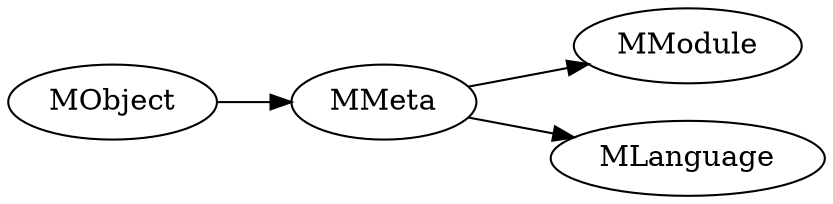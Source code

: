 digraph G {
rankdir = LR;
MObject -> MMeta -> MModule;
MMeta -> MLanguage;
}

digraph G {
rankdir = LR;
MObject -> MActive -> MFunction;
MActive -> MOperator;
MActive -> MContext;
}

digraph G {
rankdir = LR;
MObject -> MContainer -> MStack;
MContainer -> MVector;
MContainer -> MMap;
MContainer -> MQueue;
}


digraph {
    rankdir=LR;
domain [label="domain\nmodel"];
target [label="target\nlanguage"];
domain -> target [label="model compilation\n(translation)"];
}


